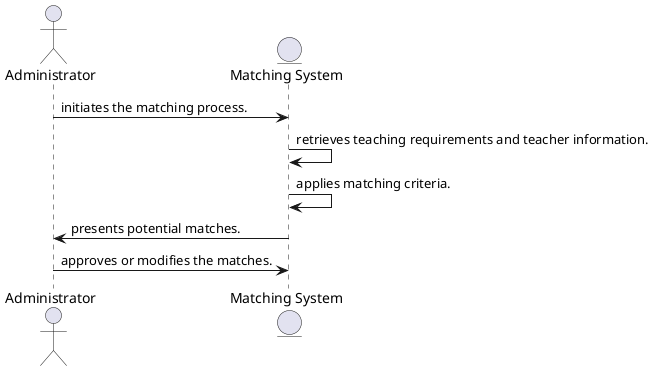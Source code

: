 @startuml
actor Administrator
entity "Matching System" as MatchingSystem
Administrator -> MatchingSystem: initiates the matching process.
MatchingSystem -> MatchingSystem: retrieves teaching requirements and teacher information.
MatchingSystem -> MatchingSystem: applies matching criteria.
MatchingSystem -> Administrator: presents potential matches.
Administrator -> MatchingSystem: approves or modifies the matches.
@enduml

